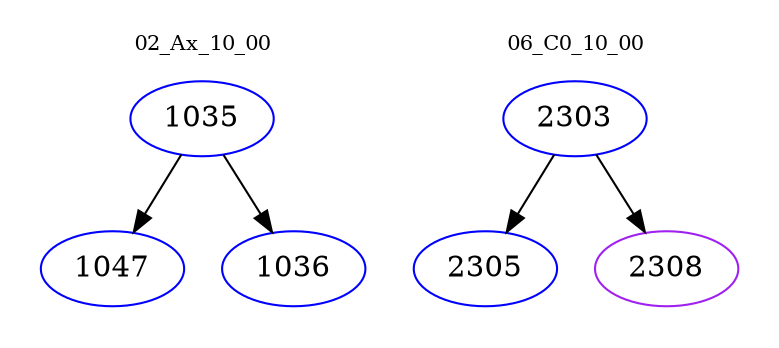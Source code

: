 digraph{
subgraph cluster_0 {
color = white
label = "02_Ax_10_00";
fontsize=10;
T0_1035 [label="1035", color="blue"]
T0_1035 -> T0_1047 [color="black"]
T0_1047 [label="1047", color="blue"]
T0_1035 -> T0_1036 [color="black"]
T0_1036 [label="1036", color="blue"]
}
subgraph cluster_1 {
color = white
label = "06_C0_10_00";
fontsize=10;
T1_2303 [label="2303", color="blue"]
T1_2303 -> T1_2305 [color="black"]
T1_2305 [label="2305", color="blue"]
T1_2303 -> T1_2308 [color="black"]
T1_2308 [label="2308", color="purple"]
}
}
